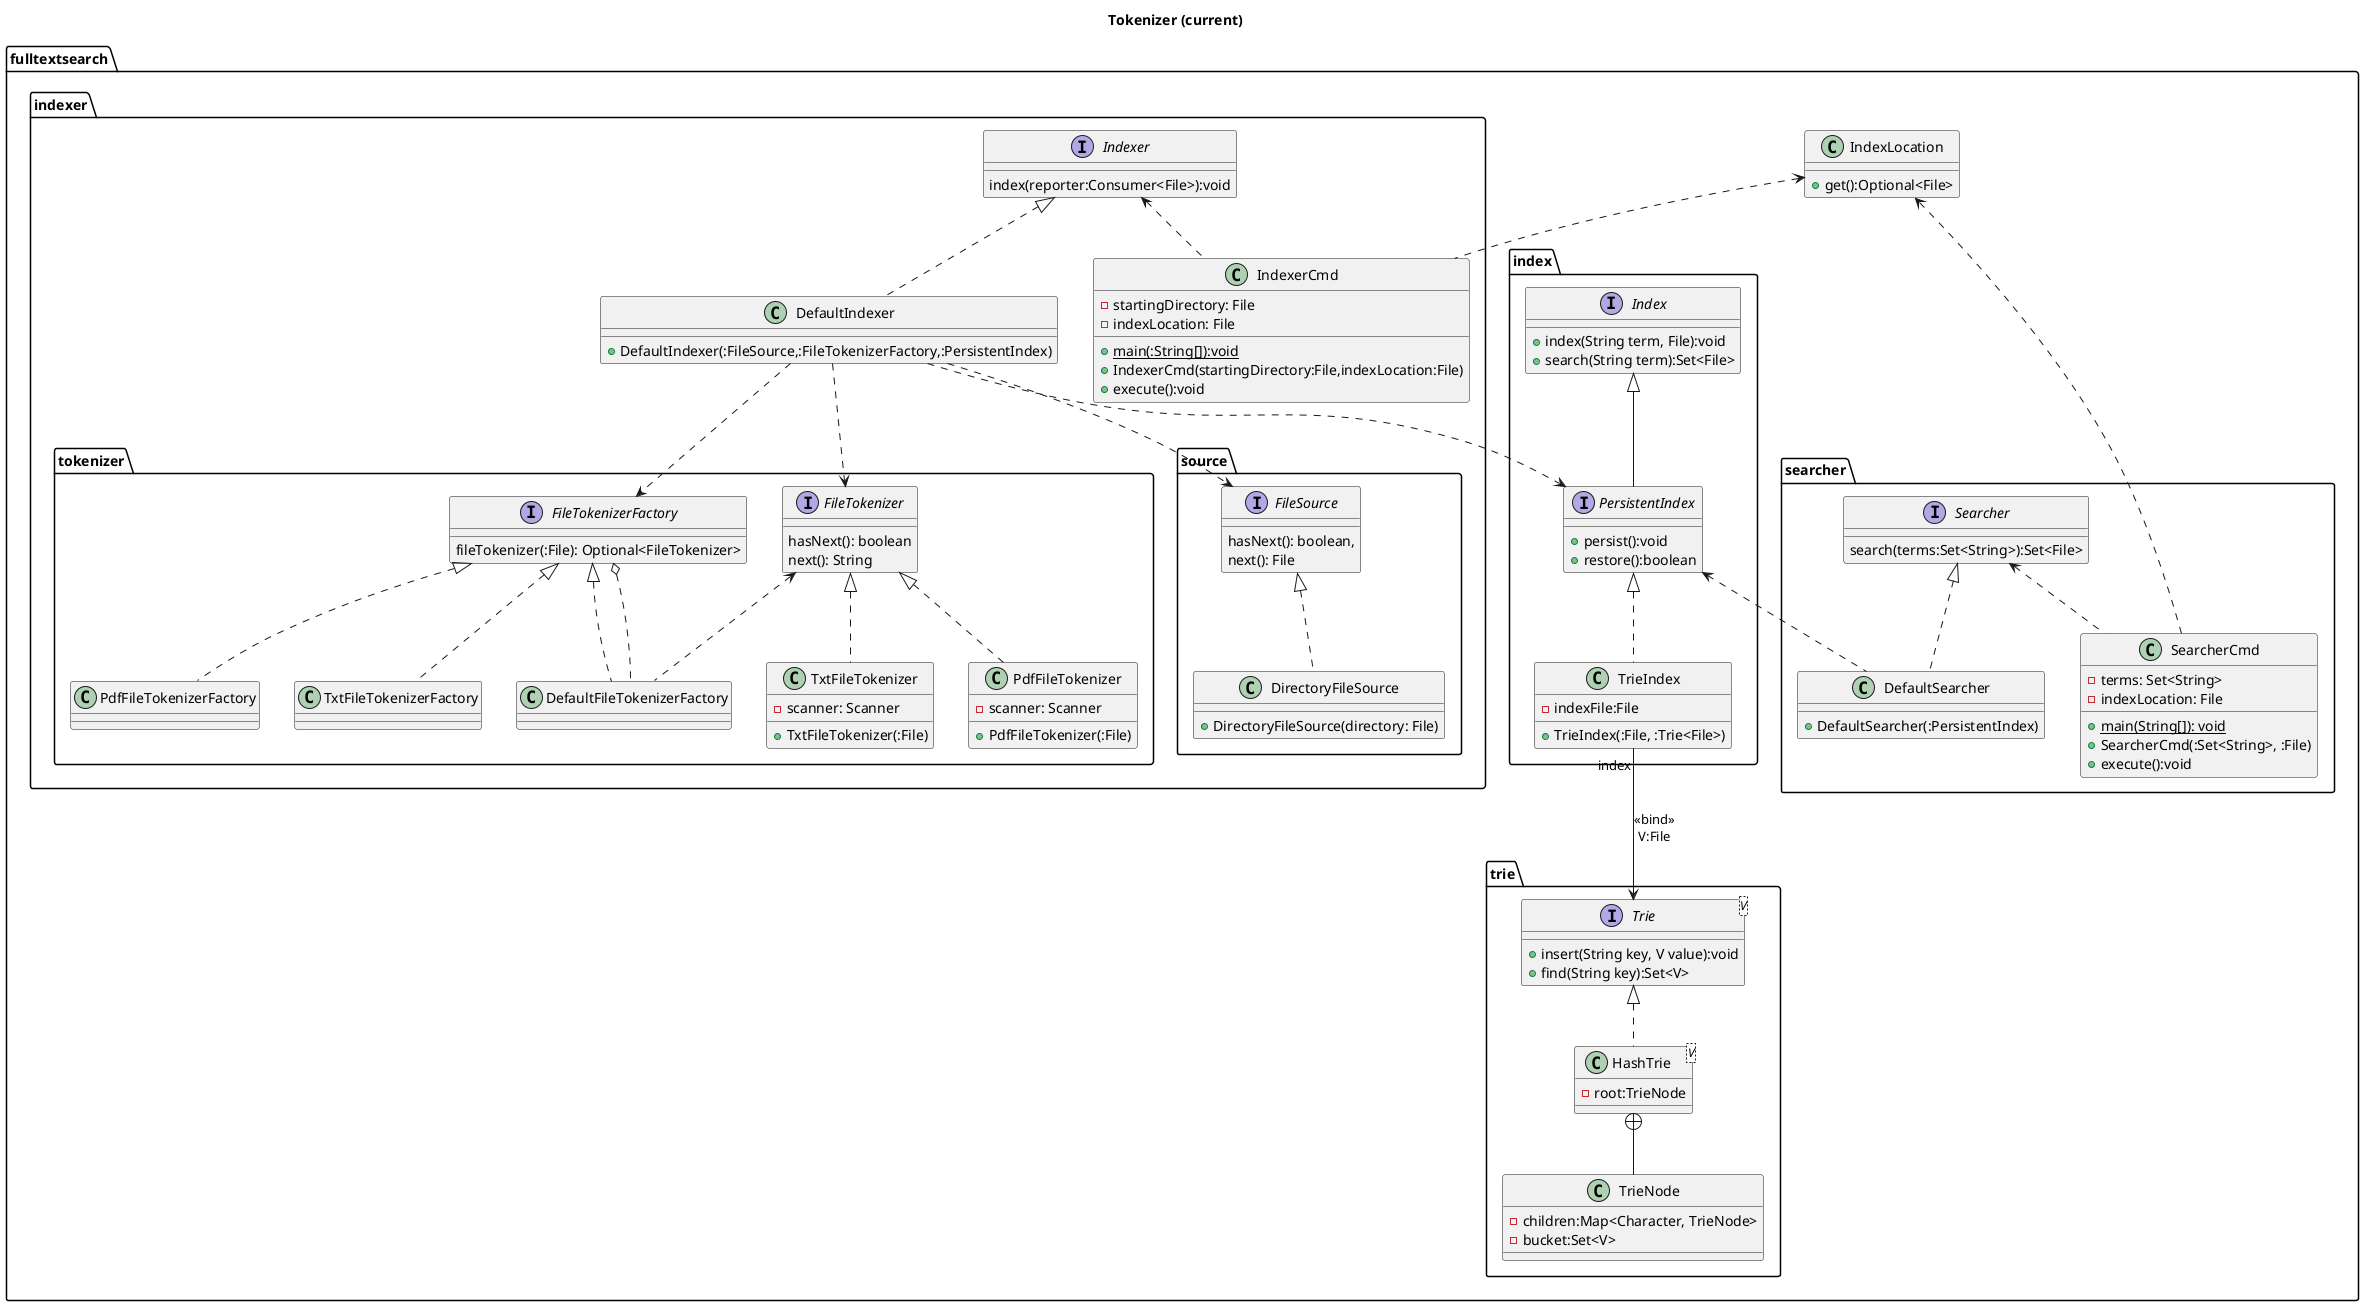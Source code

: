 @startuml

title Tokenizer (current)

package fulltextsearch {

    class IndexLocation {
        +get():Optional<File>
    }

    package index {

        interface Index {
            + index(String term, File):void
            + search(String term):Set<File>
        }

        interface PersistentIndex {
            + persist():void
            + restore():boolean
        }

        Index <|-- PersistentIndex

        PersistentIndex <|.. TrieIndex

        class TrieIndex {
            - indexFile:File
            + TrieIndex(:File, :Trie<File>)
        }
    }

    package indexer {

        interface Indexer {
            index(reporter:Consumer<File>):void
        }

        class DefaultIndexer {
            + DefaultIndexer(:FileSource,:FileTokenizerFactory,:PersistentIndex)
        }

        Indexer <|.. DefaultIndexer

        class IndexerCmd {
            - startingDirectory: File
            - indexLocation: File
            + {static} main(:String[]):void
            + IndexerCmd(startingDirectory:File,indexLocation:File)
            + execute():void
        }

        Indexer <.. IndexerCmd
        IndexLocation <.. IndexerCmd

        package tokenizer {

            interface FileTokenizerFactory {
                fileTokenizer(:File): Optional<FileTokenizer>
            }

            interface FileTokenizer {
                hasNext(): boolean
                next(): String
            }

            class DefaultFileTokenizerFactory {
            }

            FileTokenizerFactory <|.. DefaultFileTokenizerFactory

            class TxtFileTokenizer {
                - scanner: Scanner
                + TxtFileTokenizer(:File)
            }

            FileTokenizer <|.. TxtFileTokenizer

            class PdfFileTokenizer {
                - scanner: Scanner
                + PdfFileTokenizer(:File)
            }

            FileTokenizer <|.. PdfFileTokenizer

            FileTokenizer <.. DefaultFileTokenizerFactory

            class PdfFileTokenizerFactory {
            }

            class TxtFileTokenizerFactory {
            }

            FileTokenizerFactory <|.. PdfFileTokenizerFactory
            FileTokenizerFactory <|.. TxtFileTokenizerFactory
            FileTokenizerFactory o.. DefaultFileTokenizerFactory

        }

        package source {
            interface FileSource {
                hasNext(): boolean,
                next(): File
            }

            class DirectoryFileSource {
                + DirectoryFileSource(directory: File)
            }

            FileSource <|.. DirectoryFileSource
        }

        DefaultIndexer ..> FileSource
        DefaultIndexer ..> FileTokenizerFactory
        DefaultIndexer ..> FileTokenizer
        DefaultIndexer ..> PersistentIndex

    }

    package searcher {
        interface Searcher {
            search(terms:Set<String>):Set<File>
        }

        class DefaultSearcher {
            + DefaultSearcher(:PersistentIndex)
        }

        class SearcherCmd {
            - terms: Set<String>
            - indexLocation: File
            + {static} main(String[]): void
            + SearcherCmd(:Set<String>, :File)
            + execute():void
        }

        Searcher <|.. DefaultSearcher
        Searcher <.. SearcherCmd
        PersistentIndex <.. DefaultSearcher
        IndexLocation <.. SearcherCmd
    }

    package trie {

        interface Trie<V> {
            + insert(String key, V value):void
            + find(String key):Set<V>
        }

        class HashTrie<V> {
            - root:TrieNode
        }

        class TrieNode {
            - children:Map<Character, TrieNode>
            - bucket:Set<V>
        }

        Trie<|..HashTrie
        HashTrie+--TrieNode
        TrieIndex "index" --> Trie :<<bind>>\nV:File
    }
}


@enduml